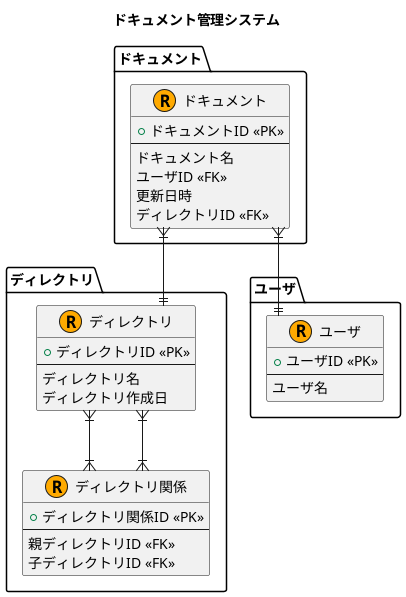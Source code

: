 @startuml

title "ドキュメント管理システム"

skinparam Linetype ortho

/' 
  イベント系テーブル：E
  リソース系テーブル：R
'/

!define EVENT_MARK_COLOR AAFFAA
!define RESOURCE_MARK_COLOR FFAA00

package "ドキュメント" as documentpkg {
  entity "ドキュメント" as document <<R, RESOURCE_MARK_COLOR>> {
    + ドキュメントID <<PK>>
    ---
    ドキュメント名
    ユーザID <<FK>>
    更新日時
    ディレクトリID <<FK>>
  }
}

package "ディレクトリ" as directorypkg {
  entity "ディレクトリ" as directory <<R, RESOURCE_MARK_COLOR>> {
    + ディレクトリID <<PK>>
    ---
    ディレクトリ名
    ディレクトリ作成日
  }

  entity "ディレクトリ関係" as directory_relation <<R, RESOURCE_MARK_COLOR>> {
    + ディレクトリ関係ID <<PK>>
    ---
    親ディレクトリID <<FK>>
    子ディレクトリID <<FK>>
  }
}

package "ユーザ" as userpkg {
  entity "ユーザ" as user <<R, RESOURCE_MARK_COLOR>> {
    + ユーザID <<PK>>
    ---
    ユーザ名
  }
}

document }|--|| directory
document }|--|| user
directory }|--|{ directory_relation
directory }|--|{ directory_relation

@enduml